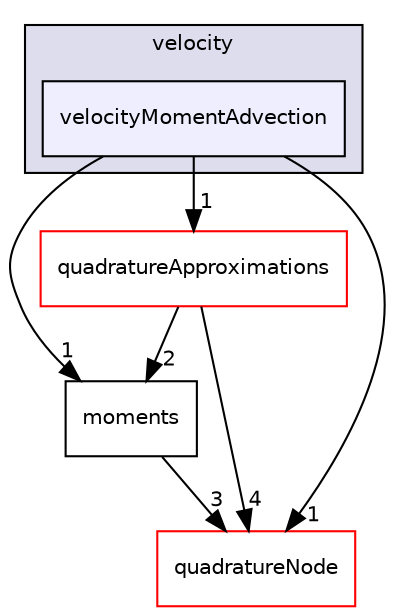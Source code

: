 digraph "velocityMomentAdvection" {
  bgcolor=transparent;
  compound=true
  node [ fontsize="10", fontname="Helvetica"];
  edge [ labelfontsize="10", labelfontname="Helvetica"];
  subgraph clusterdir_893c6495a5a63d77c0149ab44f5a40de {
    graph [ bgcolor="#ddddee", pencolor="black", label="velocity" fontname="Helvetica", fontsize="10", URL="dir_893c6495a5a63d77c0149ab44f5a40de.html"]
  dir_0da885420b39e2e3f898d34931b2fab6 [shape=box, label="velocityMomentAdvection", style="filled", fillcolor="#eeeeff", pencolor="black", URL="dir_0da885420b39e2e3f898d34931b2fab6.html"];
  }
  dir_17a6c3d0f5fde6543c26c10fa938ae5d [shape=box label="moments" URL="dir_17a6c3d0f5fde6543c26c10fa938ae5d.html"];
  dir_719cf215453ac00ed8aac873f3732925 [shape=box label="quadratureApproximations" color="red" URL="dir_719cf215453ac00ed8aac873f3732925.html"];
  dir_48cba3f3a1194fdbaf1cf859d335accc [shape=box label="quadratureNode" color="red" URL="dir_48cba3f3a1194fdbaf1cf859d335accc.html"];
  dir_0da885420b39e2e3f898d34931b2fab6->dir_17a6c3d0f5fde6543c26c10fa938ae5d [headlabel="1", labeldistance=1.5 headhref="dir_000263_000237.html"];
  dir_0da885420b39e2e3f898d34931b2fab6->dir_719cf215453ac00ed8aac873f3732925 [headlabel="1", labeldistance=1.5 headhref="dir_000263_000242.html"];
  dir_0da885420b39e2e3f898d34931b2fab6->dir_48cba3f3a1194fdbaf1cf859d335accc [headlabel="1", labeldistance=1.5 headhref="dir_000263_000320.html"];
  dir_17a6c3d0f5fde6543c26c10fa938ae5d->dir_48cba3f3a1194fdbaf1cf859d335accc [headlabel="3", labeldistance=1.5 headhref="dir_000237_000320.html"];
  dir_719cf215453ac00ed8aac873f3732925->dir_17a6c3d0f5fde6543c26c10fa938ae5d [headlabel="2", labeldistance=1.5 headhref="dir_000242_000237.html"];
  dir_719cf215453ac00ed8aac873f3732925->dir_48cba3f3a1194fdbaf1cf859d335accc [headlabel="4", labeldistance=1.5 headhref="dir_000242_000320.html"];
}
